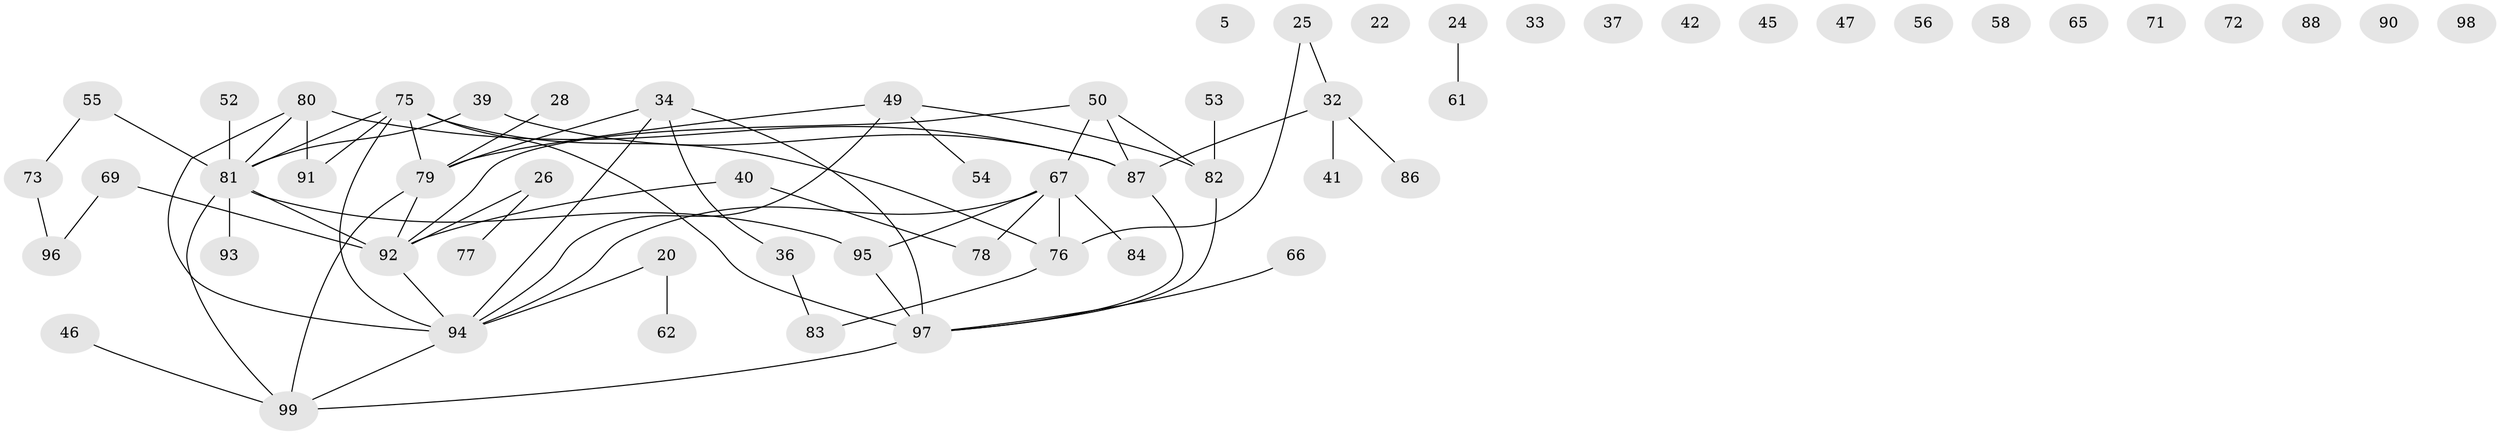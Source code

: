 // original degree distribution, {3: 0.15151515151515152, 2: 0.2828282828282828, 0: 0.15151515151515152, 5: 0.06060606060606061, 1: 0.1717171717171717, 4: 0.15151515151515152, 6: 0.030303030303030304}
// Generated by graph-tools (version 1.1) at 2025/43/03/04/25 21:43:14]
// undirected, 59 vertices, 65 edges
graph export_dot {
graph [start="1"]
  node [color=gray90,style=filled];
  5;
  20;
  22;
  24;
  25;
  26;
  28;
  32;
  33;
  34 [super="+29"];
  36;
  37;
  39;
  40;
  41;
  42;
  45;
  46;
  47;
  49;
  50 [super="+12+44"];
  52;
  53;
  54;
  55;
  56;
  58;
  61;
  62;
  65;
  66;
  67 [super="+18"];
  69 [super="+13"];
  71;
  72;
  73;
  75 [super="+68+74+63"];
  76 [super="+10"];
  77;
  78;
  79 [super="+35"];
  80 [super="+19"];
  81 [super="+16+27+60+14+43"];
  82 [super="+30"];
  83;
  84;
  86;
  87 [super="+23"];
  88;
  90;
  91;
  92 [super="+48"];
  93;
  94 [super="+70"];
  95 [super="+51"];
  96;
  97 [super="+1+4+15+17+89"];
  98;
  99 [super="+6+85"];
  20 -- 62;
  20 -- 94;
  24 -- 61;
  25 -- 32;
  25 -- 76;
  26 -- 77;
  26 -- 92;
  28 -- 79;
  32 -- 41;
  32 -- 86;
  32 -- 87;
  34 -- 97 [weight=2];
  34 -- 36;
  34 -- 79;
  34 -- 94 [weight=2];
  36 -- 83;
  39 -- 87;
  39 -- 81;
  40 -- 78;
  40 -- 92;
  46 -- 99;
  49 -- 54;
  49 -- 94;
  49 -- 82;
  49 -- 79;
  50 -- 87 [weight=2];
  50 -- 67 [weight=2];
  50 -- 82;
  50 -- 92;
  52 -- 81;
  53 -- 82;
  55 -- 73;
  55 -- 81;
  66 -- 97;
  67 -- 78;
  67 -- 84;
  67 -- 76;
  67 -- 95;
  67 -- 94;
  69 -- 96;
  69 -- 92;
  73 -- 96;
  75 -- 76;
  75 -- 81;
  75 -- 97 [weight=2];
  75 -- 79;
  75 -- 91;
  75 -- 94;
  76 -- 83;
  79 -- 92 [weight=2];
  79 -- 99;
  80 -- 87;
  80 -- 81;
  80 -- 91;
  80 -- 94;
  81 -- 99;
  81 -- 93;
  81 -- 92;
  81 -- 95;
  82 -- 97;
  87 -- 97 [weight=2];
  92 -- 94 [weight=2];
  94 -- 99;
  95 -- 97;
  97 -- 99;
}
